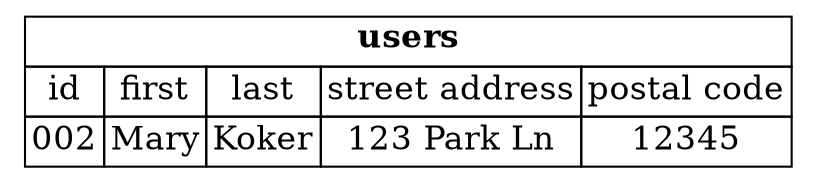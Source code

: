 
digraph g {
node [
fontsize = "16"
shape = "ellipse"
];
edge [
];
"users" [
label =<
<table border="0" cellborder="1" cellspacing="0">
  <tr><td colspan="5"><b>users</b></td></tr>
  <tr>
    <td port="f0">id</td>
    <td port="f1">first</td>
    <td port="f2">last</td>
    <td port="f3">street address</td>
    <td port="f4">postal code</td>
  </tr>
  <tr>
    <td>002</td>
    <td port="f1">Mary</td>
    <td port="f2">Koker</td>
    <td port="f3">123 Park Ln</td>
    <td port="f4">12345</td>
  </tr>
  </table>>
shape = "none"
];
}
